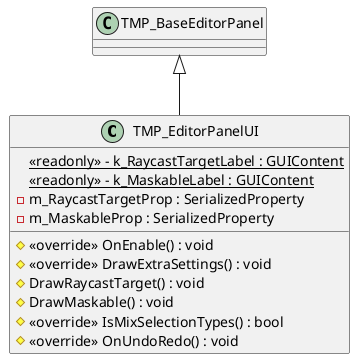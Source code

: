 @startuml
class TMP_EditorPanelUI {
    {static} <<readonly>> - k_RaycastTargetLabel : GUIContent
    {static} <<readonly>> - k_MaskableLabel : GUIContent
    - m_RaycastTargetProp : SerializedProperty
    - m_MaskableProp : SerializedProperty
    # <<override>> OnEnable() : void
    # <<override>> DrawExtraSettings() : void
    # DrawRaycastTarget() : void
    # DrawMaskable() : void
    # <<override>> IsMixSelectionTypes() : bool
    # <<override>> OnUndoRedo() : void
}
TMP_BaseEditorPanel <|-- TMP_EditorPanelUI
@enduml
